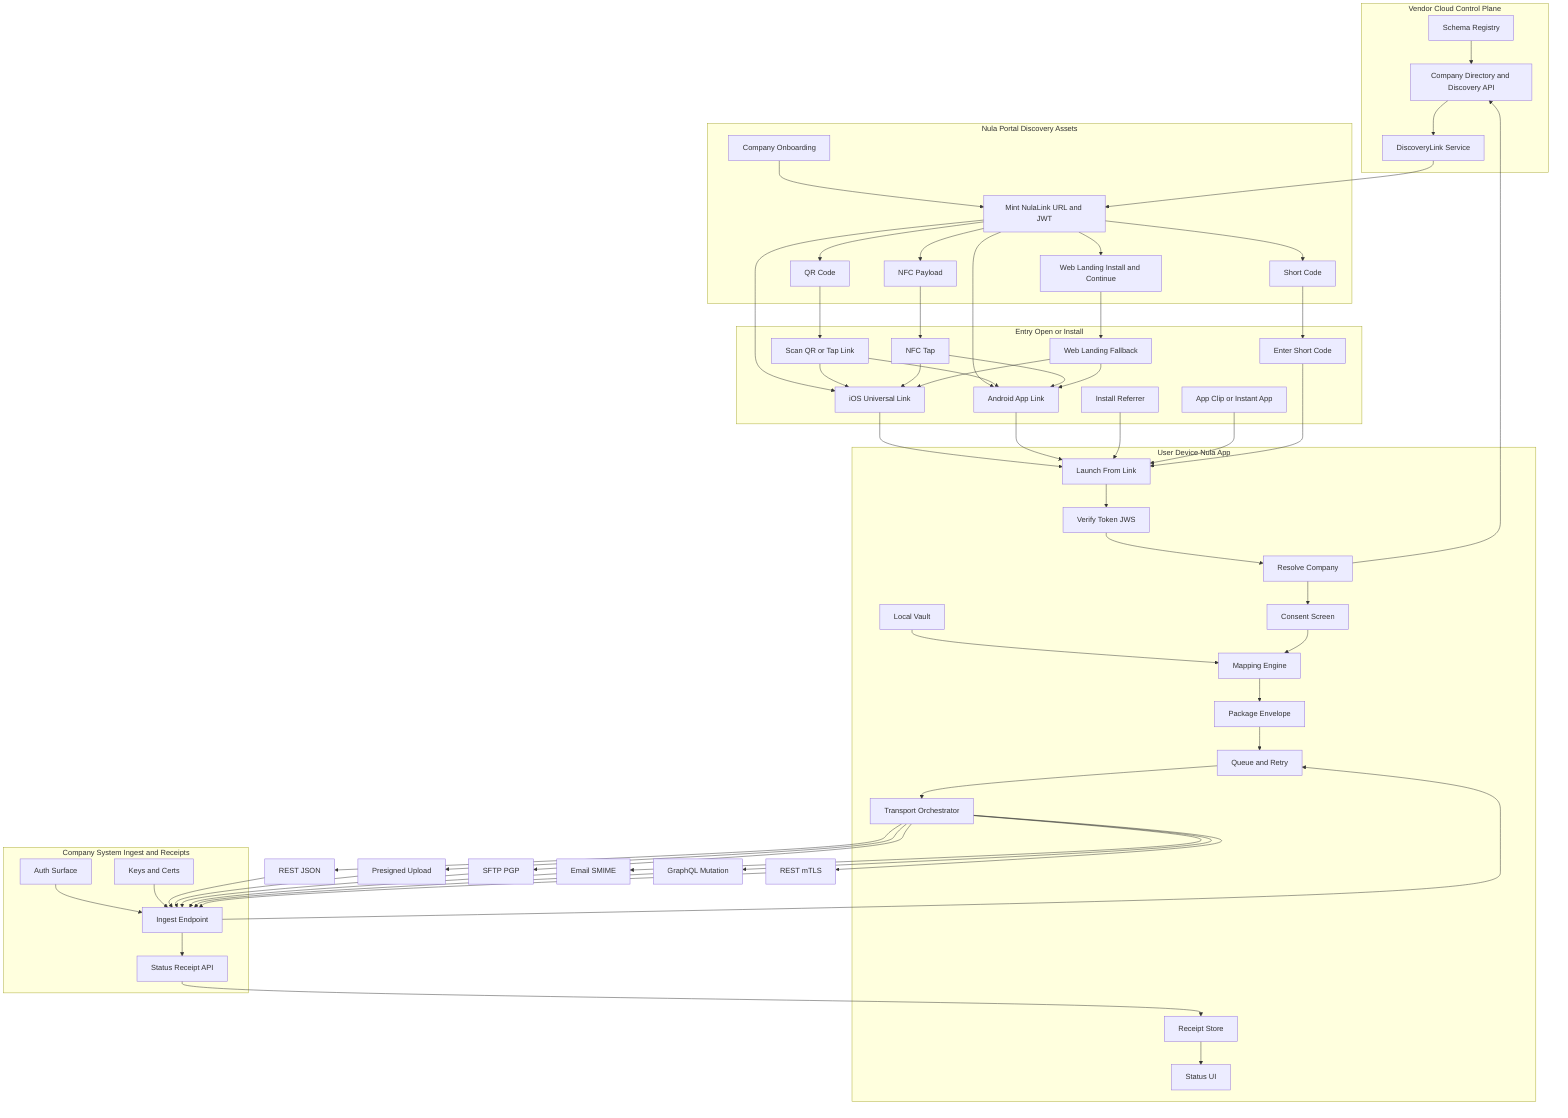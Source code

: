 flowchart TD
  subgraph VC[Vendor Cloud Control Plane]
    VC1[Schema Registry]
    VC2[Company Directory and Discovery API]
    VC3[DiscoveryLink Service]
    VC1 --> VC2
    VC2 --> VC3
  end

  subgraph DL[Nula Portal Discovery Assets]
    P1[Company Onboarding]
    P2[Mint NulaLink URL and JWT]
    P3[QR Code]
    P4[Short Code]
    P5[NFC Payload]
    P6[Web Landing Install and Continue]
    P1 --> P2
    P2 --> P3
    P2 --> P4
    P2 --> P5
    P2 --> P6
    VC3 --> P2
  end

  subgraph EP[Entry Open or Install]
    R1[Scan QR or Tap Link]
    R2[NFC Tap]
    R3[Enter Short Code]
    R4[iOS Universal Link]
    R5[Android App Link]
    R6[Install Referrer]
    R7[App Clip or Instant App]
    R8[Web Landing Fallback]
  end

  P3 --> R1
  P2 --> R4
  P2 --> R5
  P5 --> R2
  P4 --> R3
  P6 --> R8
  R1 --> R4
  R1 --> R5
  R2 --> R4
  R2 --> R5
  R8 --> R4
  R8 --> R5

  subgraph UE[User Device Nula App]
    UE1[Launch From Link]
    UE2[Verify Token JWS]
    UE3[Resolve Company]
    UE4[Consent Screen]
    UE5[Local Vault]
    UE6[Mapping Engine]
    UE7[Package Envelope]
    UE8[Queue and Retry]
    UE9[Transport Orchestrator]
    UE10[Receipt Store]
    UE11[Status UI]
  end

  R4 --> UE1
  R5 --> UE1
  R6 --> UE1
  R7 --> UE1
  R3 --> UE1

  UE1 --> UE2
  UE2 --> UE3
  UE3 --> VC2
  UE3 --> UE4
  UE5 --> UE6
  UE4 --> UE6
  UE6 --> UE7
  UE7 --> UE8
  UE8 --> UE9

  UE9 --> T1[REST JSON]
  UE9 --> T2[Presigned Upload]
  UE9 --> T3[SFTP PGP]
  UE9 --> T4[Email SMIME]
  UE9 --> T5[GraphQL Mutation]
  UE9 --> T6[REST mTLS]

  subgraph CO[Company System Ingest and Receipts]
    CO1[Auth Surface]
    CO2[Keys and Certs]
    CO3[Ingest Endpoint]
    CO4[Status Receipt API]
    CO1 --> CO3
    CO2 --> CO3
    CO3 --> CO4
  end

  T1 --> CO3
  T2 --> CO3
  T3 --> CO3
  T4 --> CO3
  T5 --> CO3
  T6 --> CO3

  CO4 --> UE10
  UE10 --> UE11

  CO3 --> UE8